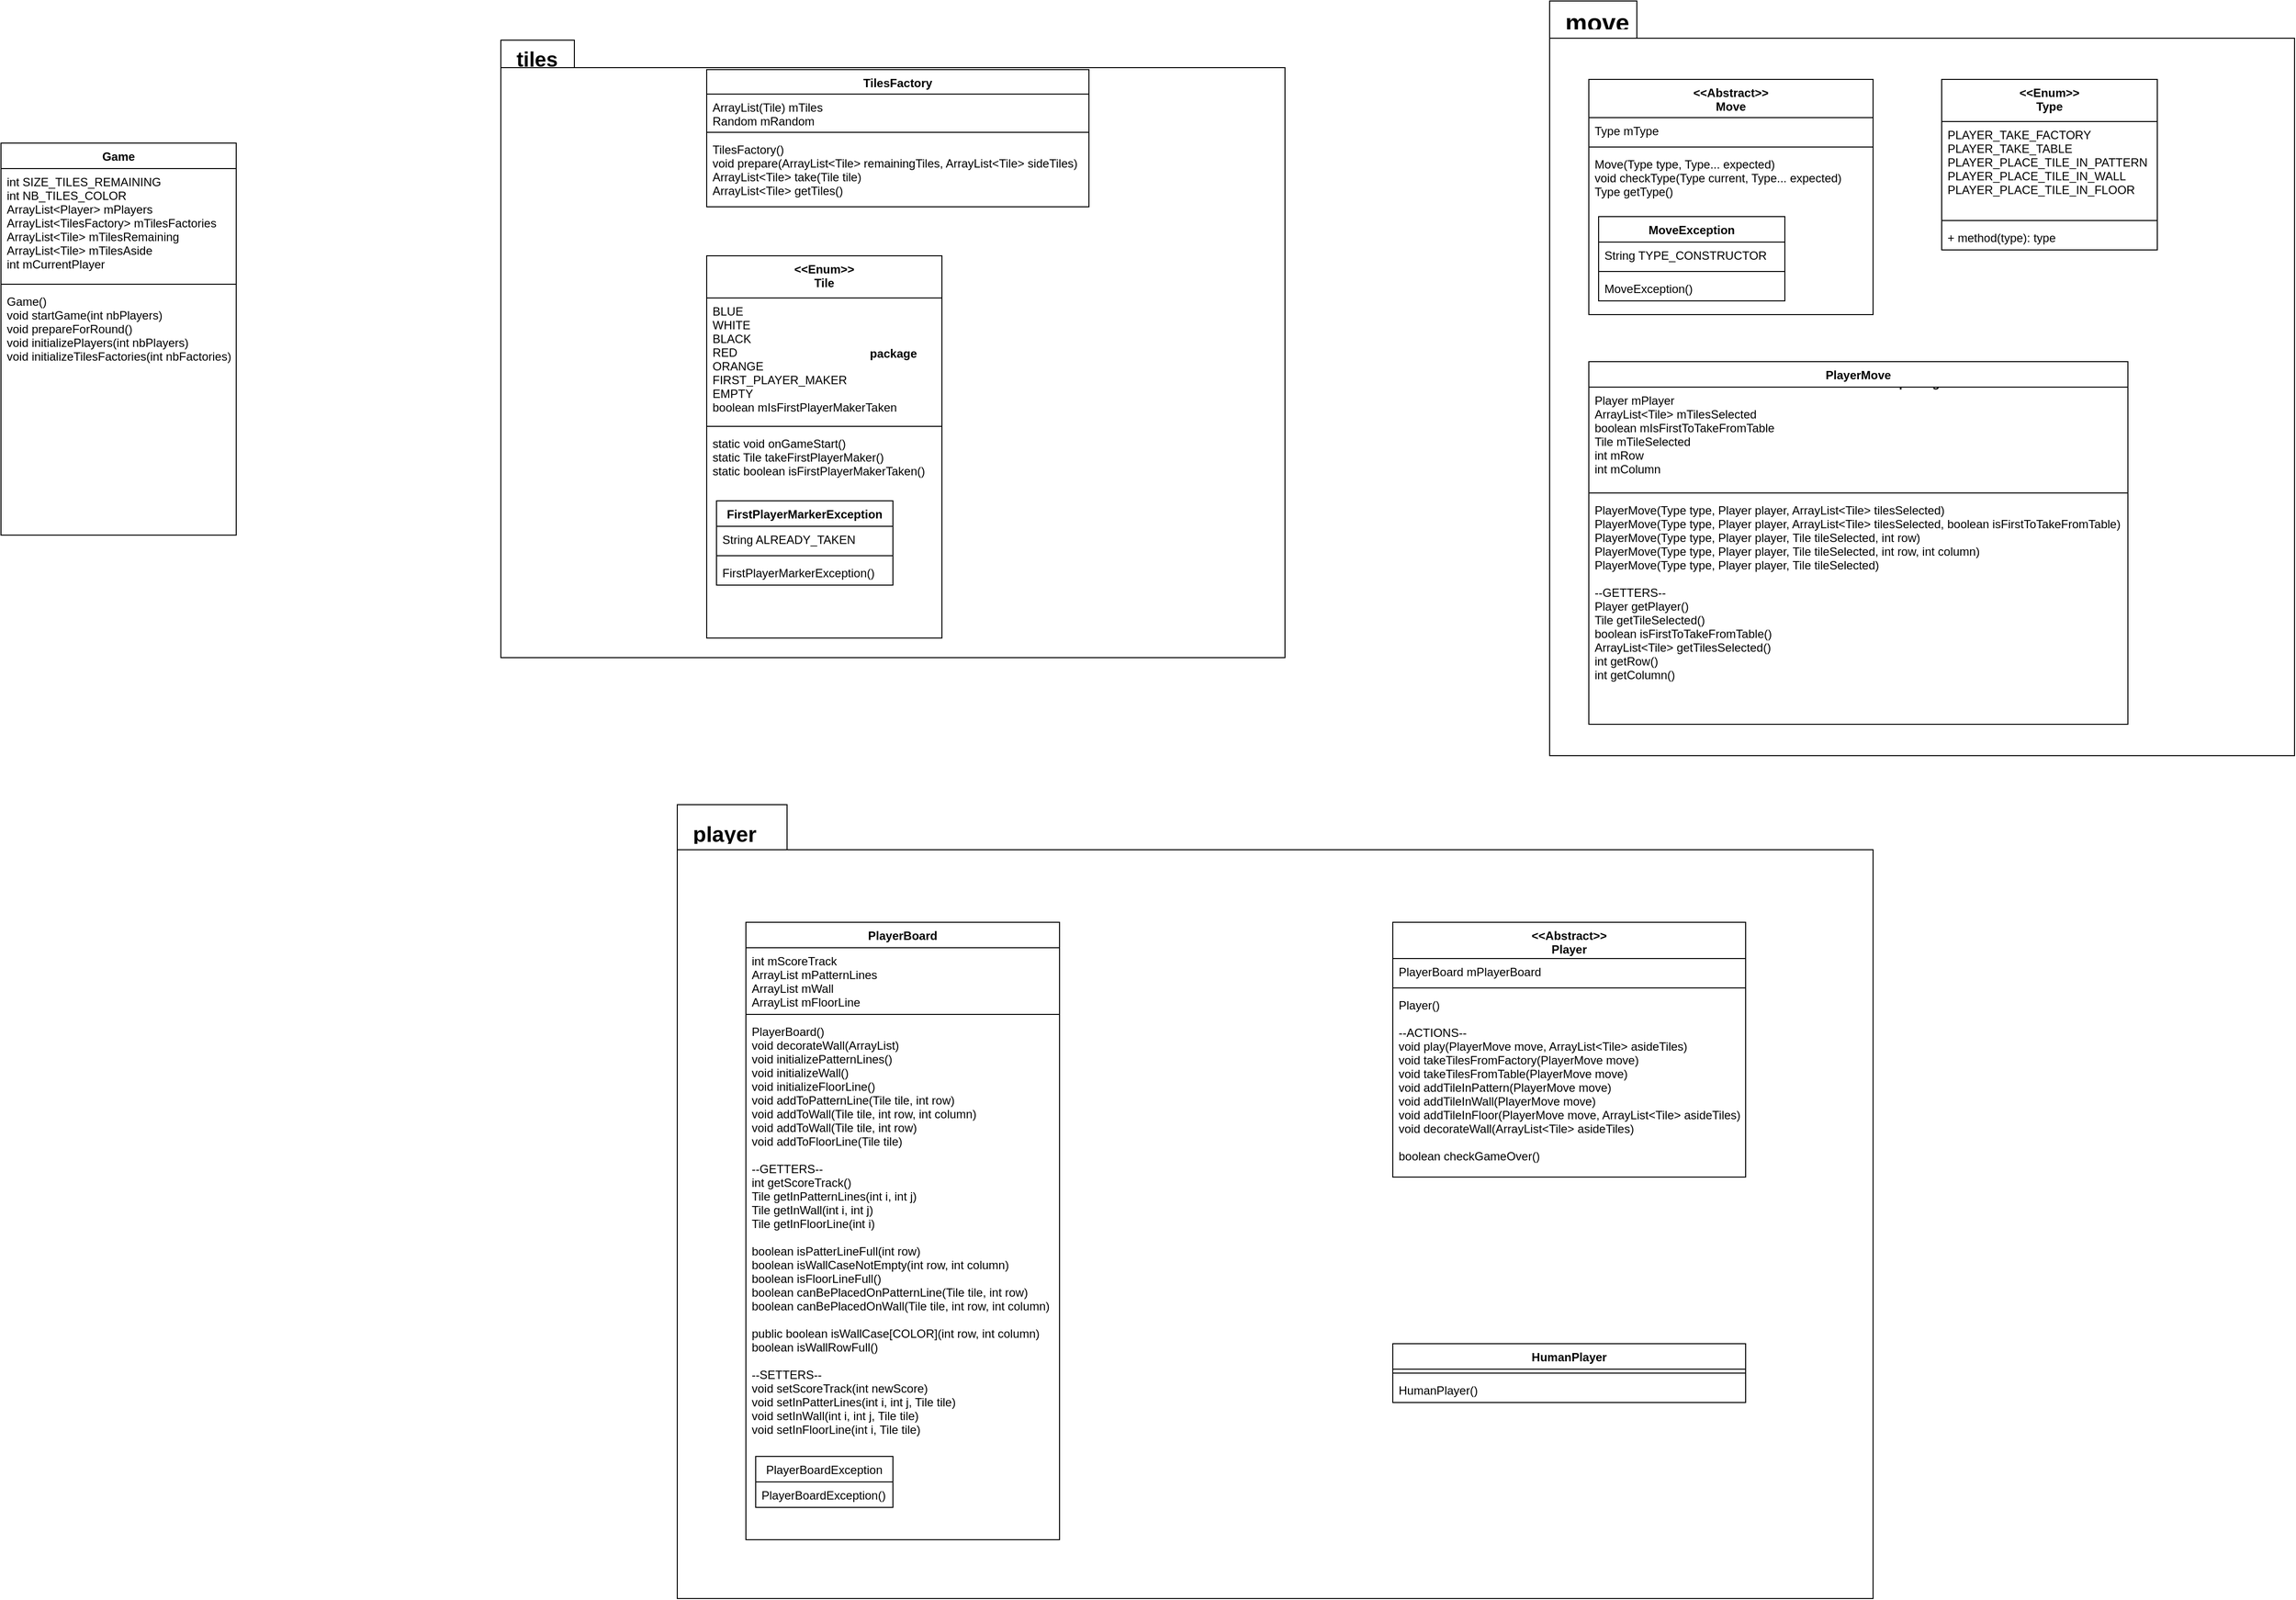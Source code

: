 <mxfile version="13.0.2" type="github">
  <diagram id="XCA9C4f2JsbgDVpI73ji" name="Page-1">
    <mxGraphModel dx="2012" dy="1790" grid="1" gridSize="10" guides="1" tooltips="1" connect="1" arrows="1" fold="1" page="1" pageScale="1" pageWidth="827" pageHeight="1169" math="0" shadow="0">
      <root>
        <mxCell id="0" />
        <mxCell id="1" parent="0" />
        <mxCell id="b1CXoUU1IrnRyMRFLuJq-60" value="package" style="shape=folder;fontStyle=1;spacingTop=10;tabWidth=89;tabHeight=38;tabPosition=left;html=1;fontSize=12;" vertex="1" parent="1">
          <mxGeometry x="860" y="-900" width="760" height="770" as="geometry" />
        </mxCell>
        <mxCell id="b1CXoUU1IrnRyMRFLuJq-34" value="package" style="shape=folder;fontStyle=1;spacingTop=10;tabWidth=75;tabHeight=28;tabPosition=left;html=1;fontSize=12;" vertex="1" parent="1">
          <mxGeometry x="-210" y="-860" width="800" height="630" as="geometry" />
        </mxCell>
        <mxCell id="b1CXoUU1IrnRyMRFLuJq-10" value="" style="shape=folder;fontStyle=1;spacingTop=10;tabWidth=112;tabHeight=46;tabPosition=left;html=1;treeMoving=1;treeFolding=1;autosize=0;" vertex="1" parent="1">
          <mxGeometry x="-30" y="-80" width="1220" height="810" as="geometry" />
        </mxCell>
        <mxCell id="O8AdQkVKEZQIfbViCcOW-5" value="PlayerBoard&#xa;" style="swimlane;fontStyle=1;align=center;verticalAlign=top;childLayout=stackLayout;horizontal=1;startSize=26;horizontalStack=0;resizeParent=1;resizeParentMax=0;resizeLast=0;collapsible=1;marginBottom=0;" parent="1" vertex="1">
          <mxGeometry x="40" y="40" width="320" height="630" as="geometry" />
        </mxCell>
        <mxCell id="O8AdQkVKEZQIfbViCcOW-6" value="int mScoreTrack&#xa;ArrayList mPatternLines&#xa;ArrayList mWall&#xa;ArrayList mFloorLine" style="text;strokeColor=none;fillColor=none;align=left;verticalAlign=top;spacingLeft=4;spacingRight=4;overflow=hidden;rotatable=0;points=[[0,0.5],[1,0.5]];portConstraint=eastwest;" parent="O8AdQkVKEZQIfbViCcOW-5" vertex="1">
          <mxGeometry y="26" width="320" height="64" as="geometry" />
        </mxCell>
        <mxCell id="O8AdQkVKEZQIfbViCcOW-7" value="" style="line;strokeWidth=1;fillColor=none;align=left;verticalAlign=middle;spacingTop=-1;spacingLeft=3;spacingRight=3;rotatable=0;labelPosition=right;points=[];portConstraint=eastwest;" parent="O8AdQkVKEZQIfbViCcOW-5" vertex="1">
          <mxGeometry y="90" width="320" height="8" as="geometry" />
        </mxCell>
        <mxCell id="O8AdQkVKEZQIfbViCcOW-8" value="PlayerBoard()&#xa;void decorateWall(ArrayList)&#xa;void initializePatternLines()&#xa;void initializeWall()&#xa;void initializeFloorLine()&#xa;void addToPatternLine(Tile tile, int row)&#xa;void addToWall(Tile tile, int row, int column)&#xa;void addToWall(Tile tile, int row)&#xa;void addToFloorLine(Tile tile)&#xa;&#xa;--GETTERS--&#xa;int getScoreTrack()&#xa;Tile getInPatternLines(int i, int j)&#xa;Tile getInWall(int i, int j)&#xa;Tile getInFloorLine(int i)&#xa;&#xa;boolean isPatterLineFull(int row)&#xa;boolean isWallCaseNotEmpty(int row, int column)&#xa;boolean isFloorLineFull()&#xa;boolean canBePlacedOnPatternLine(Tile tile, int row)&#xa;boolean canBePlacedOnWall(Tile tile, int row, int column)&#xa;&#xa;public boolean isWallCase[COLOR](int row, int column)&#xa;boolean isWallRowFull()&#xa;&#xa;--SETTERS--&#xa;void setScoreTrack(int newScore)&#xa;void setInPatterLines(int i, int j, Tile tile)&#xa;void setInWall(int i, int j, Tile tile)&#xa;void setInFloorLine(int i, Tile tile)&#xa;" style="text;strokeColor=none;fillColor=none;align=left;verticalAlign=top;spacingLeft=4;spacingRight=4;overflow=hidden;rotatable=0;points=[[0,0.5],[1,0.5]];portConstraint=eastwest;" parent="O8AdQkVKEZQIfbViCcOW-5" vertex="1">
          <mxGeometry y="98" width="320" height="532" as="geometry" />
        </mxCell>
        <mxCell id="O8AdQkVKEZQIfbViCcOW-20" value="PlayerBoardException" style="swimlane;fontStyle=0;childLayout=stackLayout;horizontal=1;startSize=26;fillColor=none;horizontalStack=0;resizeParent=1;resizeParentMax=0;resizeLast=0;collapsible=1;marginBottom=0;" parent="1" vertex="1">
          <mxGeometry x="50" y="585" width="140" height="52" as="geometry" />
        </mxCell>
        <mxCell id="O8AdQkVKEZQIfbViCcOW-21" value="PlayerBoardException()" style="text;strokeColor=none;fillColor=none;align=left;verticalAlign=top;spacingLeft=4;spacingRight=4;overflow=hidden;rotatable=0;points=[[0,0.5],[1,0.5]];portConstraint=eastwest;" parent="O8AdQkVKEZQIfbViCcOW-20" vertex="1">
          <mxGeometry y="26" width="140" height="26" as="geometry" />
        </mxCell>
        <mxCell id="b1CXoUU1IrnRyMRFLuJq-11" value="player" style="text;strokeColor=none;fillColor=none;align=left;verticalAlign=top;spacingLeft=4;spacingRight=4;overflow=hidden;rotatable=0;points=[[0,0.5],[1,0.5]];portConstraint=eastwest;fontStyle=1;fontSize=22;" vertex="1" parent="1">
          <mxGeometry x="-20" y="-70" width="100" height="26" as="geometry" />
        </mxCell>
        <mxCell id="O8AdQkVKEZQIfbViCcOW-24" value="&lt;&lt;Abstract&gt;&gt;&#xa;Player" style="swimlane;fontStyle=1;align=center;verticalAlign=top;childLayout=stackLayout;horizontal=1;startSize=37;horizontalStack=0;resizeParent=1;resizeParentMax=0;resizeLast=0;collapsible=1;marginBottom=0;" parent="1" vertex="1">
          <mxGeometry x="700" y="40" width="360" height="260" as="geometry" />
        </mxCell>
        <mxCell id="O8AdQkVKEZQIfbViCcOW-25" value="PlayerBoard mPlayerBoard" style="text;strokeColor=none;fillColor=none;align=left;verticalAlign=top;spacingLeft=4;spacingRight=4;overflow=hidden;rotatable=0;points=[[0,0.5],[1,0.5]];portConstraint=eastwest;" parent="O8AdQkVKEZQIfbViCcOW-24" vertex="1">
          <mxGeometry y="37" width="360" height="26" as="geometry" />
        </mxCell>
        <mxCell id="O8AdQkVKEZQIfbViCcOW-26" value="" style="line;strokeWidth=1;fillColor=none;align=left;verticalAlign=middle;spacingTop=-1;spacingLeft=3;spacingRight=3;rotatable=0;labelPosition=right;points=[];portConstraint=eastwest;" parent="O8AdQkVKEZQIfbViCcOW-24" vertex="1">
          <mxGeometry y="63" width="360" height="8" as="geometry" />
        </mxCell>
        <mxCell id="O8AdQkVKEZQIfbViCcOW-27" value="Player()&#xa;&#xa;--ACTIONS--&#xa;void play(PlayerMove move, ArrayList&lt;Tile&gt; asideTiles)&#xa;void takeTilesFromFactory(PlayerMove move)&#xa;void takeTilesFromTable(PlayerMove move)&#xa;void addTileInPattern(PlayerMove move)&#xa;void addTileInWall(PlayerMove move)&#xa;void addTileInFloor(PlayerMove move, ArrayList&lt;Tile&gt; asideTiles)&#xa;void decorateWall(ArrayList&lt;Tile&gt; asideTiles)&#xa;&#xa;boolean checkGameOver()&#xa;" style="text;strokeColor=none;fillColor=none;align=left;verticalAlign=top;spacingLeft=4;spacingRight=4;overflow=hidden;rotatable=0;points=[[0,0.5],[1,0.5]];portConstraint=eastwest;" parent="O8AdQkVKEZQIfbViCcOW-24" vertex="1">
          <mxGeometry y="71" width="360" height="189" as="geometry" />
        </mxCell>
        <mxCell id="b1CXoUU1IrnRyMRFLuJq-6" value="HumanPlayer" style="swimlane;fontStyle=1;align=center;verticalAlign=top;childLayout=stackLayout;horizontal=1;startSize=26;horizontalStack=0;resizeParent=1;resizeParentMax=0;resizeLast=0;collapsible=1;marginBottom=0;" vertex="1" parent="1">
          <mxGeometry x="700" y="470" width="360" height="60" as="geometry" />
        </mxCell>
        <mxCell id="b1CXoUU1IrnRyMRFLuJq-8" value="" style="line;strokeWidth=1;fillColor=none;align=left;verticalAlign=middle;spacingTop=-1;spacingLeft=3;spacingRight=3;rotatable=0;labelPosition=right;points=[];portConstraint=eastwest;" vertex="1" parent="b1CXoUU1IrnRyMRFLuJq-6">
          <mxGeometry y="26" width="360" height="8" as="geometry" />
        </mxCell>
        <mxCell id="b1CXoUU1IrnRyMRFLuJq-9" value="HumanPlayer()" style="text;strokeColor=none;fillColor=none;align=left;verticalAlign=top;spacingLeft=4;spacingRight=4;overflow=hidden;rotatable=0;points=[[0,0.5],[1,0.5]];portConstraint=eastwest;" vertex="1" parent="b1CXoUU1IrnRyMRFLuJq-6">
          <mxGeometry y="34" width="360" height="26" as="geometry" />
        </mxCell>
        <mxCell id="b1CXoUU1IrnRyMRFLuJq-18" value="TilesFactory" style="swimlane;fontStyle=1;align=center;verticalAlign=top;childLayout=stackLayout;horizontal=1;startSize=25;horizontalStack=0;resizeParent=1;resizeParentMax=0;resizeLast=0;collapsible=1;marginBottom=0;fontSize=12;" vertex="1" parent="1">
          <mxGeometry y="-830" width="390" height="140" as="geometry" />
        </mxCell>
        <mxCell id="b1CXoUU1IrnRyMRFLuJq-19" value="ArrayList(Tile) mTiles&#xa;Random mRandom" style="text;strokeColor=none;fillColor=none;align=left;verticalAlign=top;spacingLeft=4;spacingRight=4;overflow=hidden;rotatable=0;points=[[0,0.5],[1,0.5]];portConstraint=eastwest;" vertex="1" parent="b1CXoUU1IrnRyMRFLuJq-18">
          <mxGeometry y="25" width="390" height="35" as="geometry" />
        </mxCell>
        <mxCell id="b1CXoUU1IrnRyMRFLuJq-20" value="" style="line;strokeWidth=1;fillColor=none;align=left;verticalAlign=middle;spacingTop=-1;spacingLeft=3;spacingRight=3;rotatable=0;labelPosition=right;points=[];portConstraint=eastwest;" vertex="1" parent="b1CXoUU1IrnRyMRFLuJq-18">
          <mxGeometry y="60" width="390" height="8" as="geometry" />
        </mxCell>
        <mxCell id="b1CXoUU1IrnRyMRFLuJq-21" value="TilesFactory()&#xa;void prepare(ArrayList&lt;Tile&gt; remainingTiles, ArrayList&lt;Tile&gt; sideTiles)&#xa;ArrayList&lt;Tile&gt; take(Tile tile)&#xa;ArrayList&lt;Tile&gt; getTiles()&#xa;" style="text;strokeColor=none;fillColor=none;align=left;verticalAlign=top;spacingLeft=4;spacingRight=4;overflow=hidden;rotatable=0;points=[[0,0.5],[1,0.5]];portConstraint=eastwest;" vertex="1" parent="b1CXoUU1IrnRyMRFLuJq-18">
          <mxGeometry y="68" width="390" height="72" as="geometry" />
        </mxCell>
        <mxCell id="b1CXoUU1IrnRyMRFLuJq-22" value="&lt;&lt;Enum&gt;&gt;&#xa;Tile" style="swimlane;fontStyle=1;align=center;verticalAlign=top;childLayout=stackLayout;horizontal=1;startSize=43;horizontalStack=0;resizeParent=1;resizeParentMax=0;resizeLast=0;collapsible=1;marginBottom=0;fontSize=12;" vertex="1" parent="1">
          <mxGeometry y="-640" width="240" height="390" as="geometry" />
        </mxCell>
        <mxCell id="b1CXoUU1IrnRyMRFLuJq-23" value="BLUE&#xa;WHITE&#xa;BLACK&#xa;RED&#xa;ORANGE&#xa;FIRST_PLAYER_MAKER&#xa;EMPTY&#xa;boolean mIsFirstPlayerMakerTaken&#xa;" style="text;strokeColor=none;fillColor=none;align=left;verticalAlign=top;spacingLeft=4;spacingRight=4;overflow=hidden;rotatable=0;points=[[0,0.5],[1,0.5]];portConstraint=eastwest;" vertex="1" parent="b1CXoUU1IrnRyMRFLuJq-22">
          <mxGeometry y="43" width="240" height="127" as="geometry" />
        </mxCell>
        <mxCell id="b1CXoUU1IrnRyMRFLuJq-24" value="" style="line;strokeWidth=1;fillColor=none;align=left;verticalAlign=middle;spacingTop=-1;spacingLeft=3;spacingRight=3;rotatable=0;labelPosition=right;points=[];portConstraint=eastwest;" vertex="1" parent="b1CXoUU1IrnRyMRFLuJq-22">
          <mxGeometry y="170" width="240" height="8" as="geometry" />
        </mxCell>
        <mxCell id="b1CXoUU1IrnRyMRFLuJq-25" value="static void onGameStart()&#xa;static Tile takeFirstPlayerMaker()&#xa;static boolean isFirstPlayerMakerTaken()&#xa;" style="text;strokeColor=none;fillColor=none;align=left;verticalAlign=top;spacingLeft=4;spacingRight=4;overflow=hidden;rotatable=0;points=[[0,0.5],[1,0.5]];portConstraint=eastwest;" vertex="1" parent="b1CXoUU1IrnRyMRFLuJq-22">
          <mxGeometry y="178" width="240" height="212" as="geometry" />
        </mxCell>
        <mxCell id="b1CXoUU1IrnRyMRFLuJq-30" value="FirstPlayerMarkerException" style="swimlane;fontStyle=1;align=center;verticalAlign=top;childLayout=stackLayout;horizontal=1;startSize=26;horizontalStack=0;resizeParent=1;resizeParentMax=0;resizeLast=0;collapsible=1;marginBottom=0;fontSize=12;" vertex="1" parent="1">
          <mxGeometry x="10" y="-390" width="180" height="86" as="geometry" />
        </mxCell>
        <mxCell id="b1CXoUU1IrnRyMRFLuJq-31" value="String ALREADY_TAKEN" style="text;strokeColor=none;fillColor=none;align=left;verticalAlign=top;spacingLeft=4;spacingRight=4;overflow=hidden;rotatable=0;points=[[0,0.5],[1,0.5]];portConstraint=eastwest;" vertex="1" parent="b1CXoUU1IrnRyMRFLuJq-30">
          <mxGeometry y="26" width="180" height="26" as="geometry" />
        </mxCell>
        <mxCell id="b1CXoUU1IrnRyMRFLuJq-32" value="" style="line;strokeWidth=1;fillColor=none;align=left;verticalAlign=middle;spacingTop=-1;spacingLeft=3;spacingRight=3;rotatable=0;labelPosition=right;points=[];portConstraint=eastwest;" vertex="1" parent="b1CXoUU1IrnRyMRFLuJq-30">
          <mxGeometry y="52" width="180" height="8" as="geometry" />
        </mxCell>
        <mxCell id="b1CXoUU1IrnRyMRFLuJq-33" value="FirstPlayerMarkerException()" style="text;strokeColor=none;fillColor=none;align=left;verticalAlign=top;spacingLeft=4;spacingRight=4;overflow=hidden;rotatable=0;points=[[0,0.5],[1,0.5]];portConstraint=eastwest;" vertex="1" parent="b1CXoUU1IrnRyMRFLuJq-30">
          <mxGeometry y="60" width="180" height="26" as="geometry" />
        </mxCell>
        <mxCell id="b1CXoUU1IrnRyMRFLuJq-35" value="tiles" style="text;strokeColor=none;fillColor=none;align=left;verticalAlign=top;spacingLeft=4;spacingRight=4;overflow=hidden;rotatable=0;points=[[0,0.5],[1,0.5]];portConstraint=eastwest;fontSize=21;fontStyle=1" vertex="1" parent="1">
          <mxGeometry x="-200" y="-860" width="100" height="26" as="geometry" />
        </mxCell>
        <mxCell id="b1CXoUU1IrnRyMRFLuJq-37" value="&lt;&lt;Abstract&gt;&gt;&#xa;Move" style="swimlane;fontStyle=1;align=center;verticalAlign=top;childLayout=stackLayout;horizontal=1;startSize=39;horizontalStack=0;resizeParent=1;resizeParentMax=0;resizeLast=0;collapsible=1;marginBottom=0;fontSize=12;" vertex="1" parent="1">
          <mxGeometry x="900" y="-820" width="290" height="240" as="geometry" />
        </mxCell>
        <mxCell id="b1CXoUU1IrnRyMRFLuJq-38" value="Type mType" style="text;strokeColor=none;fillColor=none;align=left;verticalAlign=top;spacingLeft=4;spacingRight=4;overflow=hidden;rotatable=0;points=[[0,0.5],[1,0.5]];portConstraint=eastwest;" vertex="1" parent="b1CXoUU1IrnRyMRFLuJq-37">
          <mxGeometry y="39" width="290" height="26" as="geometry" />
        </mxCell>
        <mxCell id="b1CXoUU1IrnRyMRFLuJq-39" value="" style="line;strokeWidth=1;fillColor=none;align=left;verticalAlign=middle;spacingTop=-1;spacingLeft=3;spacingRight=3;rotatable=0;labelPosition=right;points=[];portConstraint=eastwest;" vertex="1" parent="b1CXoUU1IrnRyMRFLuJq-37">
          <mxGeometry y="65" width="290" height="8" as="geometry" />
        </mxCell>
        <mxCell id="b1CXoUU1IrnRyMRFLuJq-40" value="Move(Type type, Type... expected)&#xa;void checkType(Type current, Type... expected)&#xa;Type getType()&#xa;&#xa;" style="text;strokeColor=none;fillColor=none;align=left;verticalAlign=top;spacingLeft=4;spacingRight=4;overflow=hidden;rotatable=0;points=[[0,0.5],[1,0.5]];portConstraint=eastwest;" vertex="1" parent="b1CXoUU1IrnRyMRFLuJq-37">
          <mxGeometry y="73" width="290" height="167" as="geometry" />
        </mxCell>
        <mxCell id="b1CXoUU1IrnRyMRFLuJq-41" value="MoveException" style="swimlane;fontStyle=1;align=center;verticalAlign=top;childLayout=stackLayout;horizontal=1;startSize=26;horizontalStack=0;resizeParent=1;resizeParentMax=0;resizeLast=0;collapsible=1;marginBottom=0;fontSize=12;" vertex="1" parent="1">
          <mxGeometry x="910" y="-680" width="190" height="86" as="geometry" />
        </mxCell>
        <mxCell id="b1CXoUU1IrnRyMRFLuJq-42" value="String TYPE_CONSTRUCTOR" style="text;strokeColor=none;fillColor=none;align=left;verticalAlign=top;spacingLeft=4;spacingRight=4;overflow=hidden;rotatable=0;points=[[0,0.5],[1,0.5]];portConstraint=eastwest;" vertex="1" parent="b1CXoUU1IrnRyMRFLuJq-41">
          <mxGeometry y="26" width="190" height="26" as="geometry" />
        </mxCell>
        <mxCell id="b1CXoUU1IrnRyMRFLuJq-43" value="" style="line;strokeWidth=1;fillColor=none;align=left;verticalAlign=middle;spacingTop=-1;spacingLeft=3;spacingRight=3;rotatable=0;labelPosition=right;points=[];portConstraint=eastwest;" vertex="1" parent="b1CXoUU1IrnRyMRFLuJq-41">
          <mxGeometry y="52" width="190" height="8" as="geometry" />
        </mxCell>
        <mxCell id="b1CXoUU1IrnRyMRFLuJq-44" value="MoveException()" style="text;strokeColor=none;fillColor=none;align=left;verticalAlign=top;spacingLeft=4;spacingRight=4;overflow=hidden;rotatable=0;points=[[0,0.5],[1,0.5]];portConstraint=eastwest;" vertex="1" parent="b1CXoUU1IrnRyMRFLuJq-41">
          <mxGeometry y="60" width="190" height="26" as="geometry" />
        </mxCell>
        <mxCell id="b1CXoUU1IrnRyMRFLuJq-45" value="&lt;&lt;Enum&gt;&gt;&#xa;Type" style="swimlane;fontStyle=1;align=center;verticalAlign=top;childLayout=stackLayout;horizontal=1;startSize=43;horizontalStack=0;resizeParent=1;resizeParentMax=0;resizeLast=0;collapsible=1;marginBottom=0;fontSize=12;" vertex="1" parent="1">
          <mxGeometry x="1260" y="-820" width="220" height="174" as="geometry" />
        </mxCell>
        <mxCell id="b1CXoUU1IrnRyMRFLuJq-46" value="PLAYER_TAKE_FACTORY&#xa;PLAYER_TAKE_TABLE&#xa;PLAYER_PLACE_TILE_IN_PATTERN&#xa;PLAYER_PLACE_TILE_IN_WALL&#xa;PLAYER_PLACE_TILE_IN_FLOOR &#xa;" style="text;strokeColor=none;fillColor=none;align=left;verticalAlign=top;spacingLeft=4;spacingRight=4;overflow=hidden;rotatable=0;points=[[0,0.5],[1,0.5]];portConstraint=eastwest;" vertex="1" parent="b1CXoUU1IrnRyMRFLuJq-45">
          <mxGeometry y="43" width="220" height="97" as="geometry" />
        </mxCell>
        <mxCell id="b1CXoUU1IrnRyMRFLuJq-47" value="" style="line;strokeWidth=1;fillColor=none;align=left;verticalAlign=middle;spacingTop=-1;spacingLeft=3;spacingRight=3;rotatable=0;labelPosition=right;points=[];portConstraint=eastwest;" vertex="1" parent="b1CXoUU1IrnRyMRFLuJq-45">
          <mxGeometry y="140" width="220" height="8" as="geometry" />
        </mxCell>
        <mxCell id="b1CXoUU1IrnRyMRFLuJq-48" value="+ method(type): type" style="text;strokeColor=none;fillColor=none;align=left;verticalAlign=top;spacingLeft=4;spacingRight=4;overflow=hidden;rotatable=0;points=[[0,0.5],[1,0.5]];portConstraint=eastwest;" vertex="1" parent="b1CXoUU1IrnRyMRFLuJq-45">
          <mxGeometry y="148" width="220" height="26" as="geometry" />
        </mxCell>
        <mxCell id="b1CXoUU1IrnRyMRFLuJq-49" value="PlayerMove" style="swimlane;fontStyle=1;align=center;verticalAlign=top;childLayout=stackLayout;horizontal=1;startSize=26;horizontalStack=0;resizeParent=1;resizeParentMax=0;resizeLast=0;collapsible=1;marginBottom=0;fontSize=12;" vertex="1" parent="1">
          <mxGeometry x="900" y="-532" width="550" height="370" as="geometry" />
        </mxCell>
        <mxCell id="b1CXoUU1IrnRyMRFLuJq-50" value="Player mPlayer&#xa;ArrayList&lt;Tile&gt; mTilesSelected&#xa;boolean mIsFirstToTakeFromTable&#xa;Tile mTileSelected&#xa;int mRow&#xa;int mColumn&#xa; " style="text;strokeColor=none;fillColor=none;align=left;verticalAlign=top;spacingLeft=4;spacingRight=4;overflow=hidden;rotatable=0;points=[[0,0.5],[1,0.5]];portConstraint=eastwest;" vertex="1" parent="b1CXoUU1IrnRyMRFLuJq-49">
          <mxGeometry y="26" width="550" height="104" as="geometry" />
        </mxCell>
        <mxCell id="b1CXoUU1IrnRyMRFLuJq-51" value="" style="line;strokeWidth=1;fillColor=none;align=left;verticalAlign=middle;spacingTop=-1;spacingLeft=3;spacingRight=3;rotatable=0;labelPosition=right;points=[];portConstraint=eastwest;" vertex="1" parent="b1CXoUU1IrnRyMRFLuJq-49">
          <mxGeometry y="130" width="550" height="8" as="geometry" />
        </mxCell>
        <mxCell id="b1CXoUU1IrnRyMRFLuJq-52" value="PlayerMove(Type type, Player player, ArrayList&lt;Tile&gt; tilesSelected)&#xa;PlayerMove(Type type, Player player, ArrayList&lt;Tile&gt; tilesSelected, boolean isFirstToTakeFromTable)&#xa;PlayerMove(Type type, Player player, Tile tileSelected, int row)&#xa;PlayerMove(Type type, Player player, Tile tileSelected, int row, int column)&#xa;PlayerMove(Type type, Player player, Tile tileSelected)&#xa;&#xa;--GETTERS--&#xa;Player getPlayer()&#xa;Tile getTileSelected()&#xa;boolean isFirstToTakeFromTable()&#xa;ArrayList&lt;Tile&gt; getTilesSelected()&#xa;int getRow()&#xa;int getColumn()&#xa;" style="text;strokeColor=none;fillColor=none;align=left;verticalAlign=top;spacingLeft=4;spacingRight=4;overflow=hidden;rotatable=0;points=[[0,0.5],[1,0.5]];portConstraint=eastwest;" vertex="1" parent="b1CXoUU1IrnRyMRFLuJq-49">
          <mxGeometry y="138" width="550" height="232" as="geometry" />
        </mxCell>
        <mxCell id="b1CXoUU1IrnRyMRFLuJq-61" value="move" style="text;strokeColor=none;fillColor=none;align=left;verticalAlign=top;spacingLeft=4;spacingRight=4;overflow=hidden;rotatable=0;points=[[0,0.5],[1,0.5]];portConstraint=eastwest;fontSize=25;fontStyle=1" vertex="1" parent="1">
          <mxGeometry x="870" y="-900" width="100" height="25" as="geometry" />
        </mxCell>
        <mxCell id="b1CXoUU1IrnRyMRFLuJq-62" value="Game" style="swimlane;fontStyle=1;align=center;verticalAlign=top;childLayout=stackLayout;horizontal=1;startSize=26;horizontalStack=0;resizeParent=1;resizeParentMax=0;resizeLast=0;collapsible=1;marginBottom=0;fontSize=12;" vertex="1" parent="1">
          <mxGeometry x="-720" y="-755" width="240" height="400" as="geometry" />
        </mxCell>
        <mxCell id="b1CXoUU1IrnRyMRFLuJq-63" value="int SIZE_TILES_REMAINING&#xa;int NB_TILES_COLOR&#xa;ArrayList&lt;Player&gt; mPlayers&#xa;ArrayList&lt;TilesFactory&gt; mTilesFactories&#xa;ArrayList&lt;Tile&gt; mTilesRemaining&#xa;ArrayList&lt;Tile&gt; mTilesAside&#xa;int mCurrentPlayer" style="text;strokeColor=none;fillColor=none;align=left;verticalAlign=top;spacingLeft=4;spacingRight=4;overflow=hidden;rotatable=0;points=[[0,0.5],[1,0.5]];portConstraint=eastwest;" vertex="1" parent="b1CXoUU1IrnRyMRFLuJq-62">
          <mxGeometry y="26" width="240" height="114" as="geometry" />
        </mxCell>
        <mxCell id="b1CXoUU1IrnRyMRFLuJq-64" value="" style="line;strokeWidth=1;fillColor=none;align=left;verticalAlign=middle;spacingTop=-1;spacingLeft=3;spacingRight=3;rotatable=0;labelPosition=right;points=[];portConstraint=eastwest;" vertex="1" parent="b1CXoUU1IrnRyMRFLuJq-62">
          <mxGeometry y="140" width="240" height="8" as="geometry" />
        </mxCell>
        <mxCell id="b1CXoUU1IrnRyMRFLuJq-65" value="Game()&#xa;void startGame(int nbPlayers)&#xa;void prepareForRound()&#xa;void initializePlayers(int nbPlayers)&#xa;void initializeTilesFactories(int nbFactories)" style="text;strokeColor=none;fillColor=none;align=left;verticalAlign=top;spacingLeft=4;spacingRight=4;overflow=hidden;rotatable=0;points=[[0,0.5],[1,0.5]];portConstraint=eastwest;" vertex="1" parent="b1CXoUU1IrnRyMRFLuJq-62">
          <mxGeometry y="148" width="240" height="252" as="geometry" />
        </mxCell>
      </root>
    </mxGraphModel>
  </diagram>
</mxfile>
